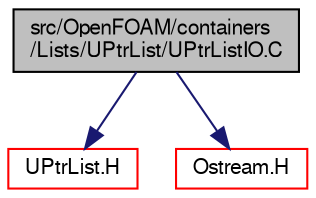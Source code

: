 digraph "src/OpenFOAM/containers/Lists/UPtrList/UPtrListIO.C"
{
  bgcolor="transparent";
  edge [fontname="FreeSans",fontsize="10",labelfontname="FreeSans",labelfontsize="10"];
  node [fontname="FreeSans",fontsize="10",shape=record];
  Node0 [label="src/OpenFOAM/containers\l/Lists/UPtrList/UPtrListIO.C",height=0.2,width=0.4,color="black", fillcolor="grey75", style="filled", fontcolor="black"];
  Node0 -> Node1 [color="midnightblue",fontsize="10",style="solid",fontname="FreeSans"];
  Node1 [label="UPtrList.H",height=0.2,width=0.4,color="red",URL="$a08771.html"];
  Node0 -> Node23 [color="midnightblue",fontsize="10",style="solid",fontname="FreeSans"];
  Node23 [label="Ostream.H",height=0.2,width=0.4,color="red",URL="$a09098.html"];
}
